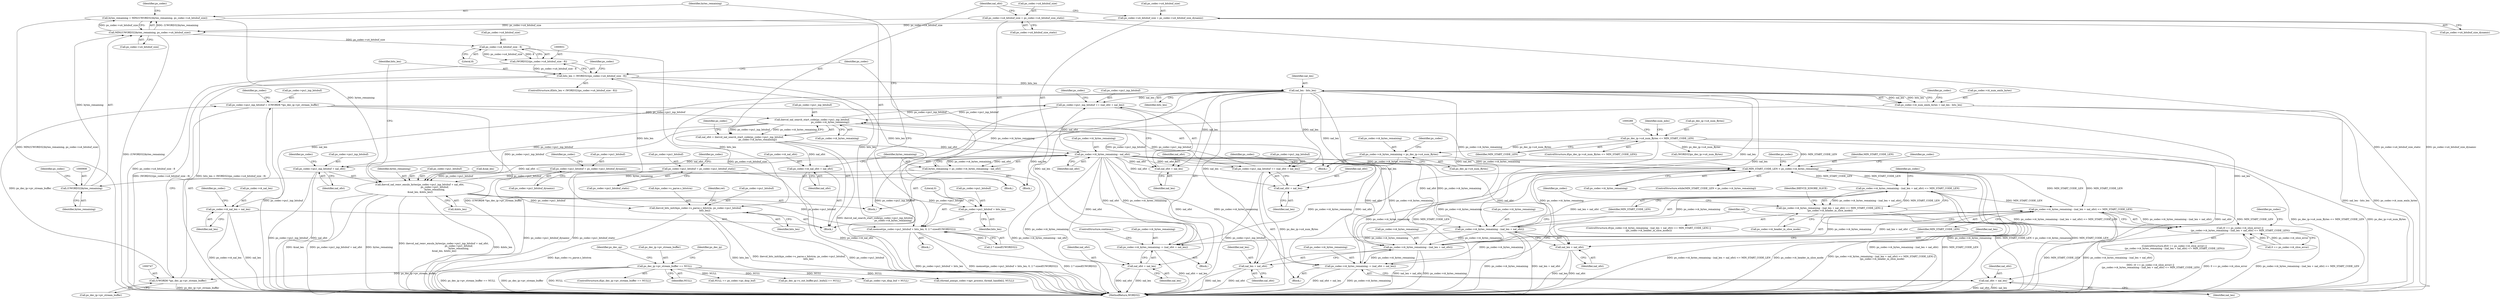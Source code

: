 digraph "0_Android_a33f6725d7e9f92330f995ce2dcf4faa33f6433f@API" {
"1000904" [label="(Call,bytes_remaining = MIN((UWORD32)bytes_remaining, ps_codec->u4_bitsbuf_size))"];
"1000906" [label="(Call,MIN((UWORD32)bytes_remaining, ps_codec->u4_bitsbuf_size))"];
"1000907" [label="(Call,(UWORD32)bytes_remaining)"];
"1000897" [label="(Call,bytes_remaining = ps_codec->i4_bytes_remaining - nal_ofst)"];
"1000899" [label="(Call,ps_codec->i4_bytes_remaining - nal_ofst)"];
"1000883" [label="(Call,ihevcd_nal_search_start_code(ps_codec->pu1_inp_bitsbuf,\n                                                ps_codec->i4_bytes_remaining))"];
"1001093" [label="(Call,ps_codec->pu1_inp_bitsbuf += (nal_ofst + nal_len))"];
"1000953" [label="(Call,nal_len - bits_len)"];
"1000928" [label="(Call,bits_len < (WORD32)(ps_codec->u4_bitsbuf_size - 8))"];
"1000961" [label="(Call,ihevcd_bits_init(&ps_codec->s_parse.s_bitstrm, ps_codec->pu1_bitsbuf,\n                         bits_len))"];
"1000913" [label="(Call,ihevcd_nal_remv_emuln_bytes(ps_codec->pu1_inp_bitsbuf + nal_ofst,\n                                        ps_codec->pu1_bitsbuf,\n                                        bytes_remaining,\n &nal_len, &bits_len))"];
"1000851" [label="(Call,ps_codec->pu1_bitsbuf = ps_codec->pu1_bitsbuf_dynamic)"];
"1000867" [label="(Call,ps_codec->pu1_bitsbuf = ps_codec->pu1_bitsbuf_static)"];
"1000904" [label="(Call,bytes_remaining = MIN((UWORD32)bytes_remaining, ps_codec->u4_bitsbuf_size))"];
"1000930" [label="(Call,(WORD32)(ps_codec->u4_bitsbuf_size - 8))"];
"1000932" [label="(Call,ps_codec->u4_bitsbuf_size - 8)"];
"1000742" [label="(Call,ps_codec->pu1_inp_bitsbuf = (UWORD8 *)ps_dec_ip->pv_stream_buffer)"];
"1000746" [label="(Call,(UWORD8 *)ps_dec_ip->pv_stream_buffer)"];
"1000259" [label="(Call,ps_dec_ip->pv_stream_buffer == NULL)"];
"1001140" [label="(Call,ps_codec->pu1_inp_bitsbuf += (nal_ofst + nal_len))"];
"1000783" [label="(Call,MIN_START_CODE_LEN < ps_codec->i4_bytes_remaining)"];
"1000280" [label="(Call,ps_dec_ip->u4_num_Bytes <= MIN_START_CODE_LEN)"];
"1001130" [label="(Call,ps_codec->i4_bytes_remaining - (nal_len + nal_ofst) <= MIN_START_CODE_LEN)"];
"1001131" [label="(Call,ps_codec->i4_bytes_remaining - (nal_len + nal_ofst))"];
"1000998" [label="(Call,ps_codec->i4_bytes_remaining - (nal_len + nal_ofst))"];
"1000997" [label="(Call,ps_codec->i4_bytes_remaining - (nal_len + nal_ofst) <= MIN_START_CODE_LEN)"];
"1001147" [label="(Call,ps_codec->i4_bytes_remaining -= (nal_ofst + nal_len))"];
"1001100" [label="(Call,ps_codec->i4_bytes_remaining -= (nal_ofst + nal_len))"];
"1000735" [label="(Call,ps_codec->i4_bytes_remaining = ps_dec_ip->u4_num_Bytes)"];
"1000881" [label="(Call,nal_ofst = ihevcd_nal_search_start_code(ps_codec->pu1_inp_bitsbuf,\n                                                ps_codec->i4_bytes_remaining))"];
"1000858" [label="(Call,ps_codec->u4_bitsbuf_size = ps_codec->u4_bitsbuf_size_dynamic)"];
"1000874" [label="(Call,ps_codec->u4_bitsbuf_size = ps_codec->u4_bitsbuf_size_static)"];
"1000938" [label="(Call,memset(ps_codec->pu1_bitsbuf + bits_len, 0, 2 * sizeof(UWORD32)))"];
"1000939" [label="(Call,ps_codec->pu1_bitsbuf + bits_len)"];
"1000949" [label="(Call,ps_codec->i4_num_emln_bytes = nal_len - bits_len)"];
"1000956" [label="(Call,ps_codec->i4_nal_len = nal_len)"];
"1000890" [label="(Call,ps_codec->i4_nal_ofst = nal_ofst)"];
"1000914" [label="(Call,ps_codec->pu1_inp_bitsbuf + nal_ofst)"];
"1001002" [label="(Call,nal_len + nal_ofst)"];
"1001097" [label="(Call,nal_ofst + nal_len)"];
"1001104" [label="(Call,nal_ofst + nal_len)"];
"1001124" [label="(Call,(0 == ps_codec->i4_slice_error) ||\n (ps_codec->i4_bytes_remaining - (nal_len + nal_ofst) <= MIN_START_CODE_LEN))"];
"1001135" [label="(Call,nal_len + nal_ofst)"];
"1001144" [label="(Call,nal_ofst + nal_len)"];
"1001151" [label="(Call,nal_ofst + nal_len)"];
"1000996" [label="(Call,(ps_codec->i4_bytes_remaining - (nal_len + nal_ofst) <= MIN_START_CODE_LEN) ||\n (ps_codec->i4_header_in_slice_mode))"];
"1001093" [label="(Call,ps_codec->pu1_inp_bitsbuf += (nal_ofst + nal_len))"];
"1000754" [label="(Identifier,ps_codec)"];
"1001138" [label="(Identifier,MIN_START_CODE_LEN)"];
"1000911" [label="(Identifier,ps_codec)"];
"1000936" [label="(Literal,8)"];
"1001140" [label="(Call,ps_codec->pu1_inp_bitsbuf += (nal_ofst + nal_len))"];
"1001003" [label="(Identifier,nal_len)"];
"1000961" [label="(Call,ihevcd_bits_init(&ps_codec->s_parse.s_bitstrm, ps_codec->pu1_bitsbuf,\n                         bits_len))"];
"1000916" [label="(Identifier,ps_codec)"];
"1000263" [label="(Identifier,NULL)"];
"1000943" [label="(Identifier,bits_len)"];
"1000783" [label="(Call,MIN_START_CODE_LEN < ps_codec->i4_bytes_remaining)"];
"1000995" [label="(ControlStructure,if((ps_codec->i4_bytes_remaining - (nal_len + nal_ofst) <= MIN_START_CODE_LEN) ||\n (ps_codec->i4_header_in_slice_mode)))"];
"1001005" [label="(Identifier,MIN_START_CODE_LEN)"];
"1000859" [label="(Call,ps_codec->u4_bitsbuf_size)"];
"1001149" [label="(Identifier,ps_codec)"];
"1001131" [label="(Call,ps_codec->i4_bytes_remaining - (nal_len + nal_ofst))"];
"1000900" [label="(Call,ps_codec->i4_bytes_remaining)"];
"1001145" [label="(Identifier,nal_ofst)"];
"1001144" [label="(Call,nal_ofst + nal_len)"];
"1001101" [label="(Call,ps_codec->i4_bytes_remaining)"];
"1001123" [label="(ControlStructure,if((0 == ps_codec->i4_slice_error) ||\n (ps_codec->i4_bytes_remaining - (nal_len + nal_ofst) <= MIN_START_CODE_LEN)))"];
"1000973" [label="(Identifier,ret)"];
"1000971" [label="(Identifier,bits_len)"];
"1001153" [label="(Identifier,nal_len)"];
"1000788" [label="(Block,)"];
"1000260" [label="(Call,ps_dec_ip->pv_stream_buffer)"];
"1000950" [label="(Call,ps_codec->i4_num_emln_bytes)"];
"1001100" [label="(Call,ps_codec->i4_bytes_remaining -= (nal_ofst + nal_len))"];
"1000739" [label="(Call,ps_dec_ip->u4_num_Bytes)"];
"1000284" [label="(Identifier,MIN_START_CODE_LEN)"];
"1000852" [label="(Call,ps_codec->pu1_bitsbuf)"];
"1000884" [label="(Call,ps_codec->pu1_inp_bitsbuf)"];
"1001124" [label="(Call,(0 == ps_codec->i4_slice_error) ||\n (ps_codec->i4_bytes_remaining - (nal_len + nal_ofst) <= MIN_START_CODE_LEN))"];
"1001107" [label="(ControlStructure,continue;)"];
"1000953" [label="(Call,nal_len - bits_len)"];
"1000736" [label="(Call,ps_codec->i4_bytes_remaining)"];
"1001094" [label="(Call,ps_codec->pu1_inp_bitsbuf)"];
"1000670" [label="(Call,NULL == ps_codec->ps_disp_buf)"];
"1000785" [label="(Call,ps_codec->i4_bytes_remaining)"];
"1000939" [label="(Call,ps_codec->pu1_bitsbuf + bits_len)"];
"1000968" [label="(Call,ps_codec->pu1_bitsbuf)"];
"1000259" [label="(Call,ps_dec_ip->pv_stream_buffer == NULL)"];
"1000891" [label="(Call,ps_codec->i4_nal_ofst)"];
"1000883" [label="(Call,ihevcd_nal_search_start_code(ps_codec->pu1_inp_bitsbuf,\n                                                ps_codec->i4_bytes_remaining))"];
"1000746" [label="(Call,(UWORD8 *)ps_dec_ip->pv_stream_buffer)"];
"1000905" [label="(Identifier,bytes_remaining)"];
"1000933" [label="(Call,ps_codec->u4_bitsbuf_size)"];
"1001125" [label="(Call,0 == ps_codec->i4_slice_error)"];
"1000403" [label="(Call,ps_dec_ip->s_out_buffer.pu1_bufs[i] == NULL)"];
"1001098" [label="(Identifier,nal_ofst)"];
"1000919" [label="(Call,ps_codec->pu1_bitsbuf)"];
"1000851" [label="(Call,ps_codec->pu1_bitsbuf = ps_codec->pu1_bitsbuf_dynamic)"];
"1000855" [label="(Call,ps_codec->pu1_bitsbuf_dynamic)"];
"1000279" [label="(ControlStructure,if(ps_dec_ip->u4_num_Bytes <= MIN_START_CODE_LEN))"];
"1001148" [label="(Call,ps_codec->i4_bytes_remaining)"];
"1000282" [label="(Identifier,ps_dec_ip)"];
"1001142" [label="(Identifier,ps_codec)"];
"1000998" [label="(Call,ps_codec->i4_bytes_remaining - (nal_len + nal_ofst))"];
"1000742" [label="(Call,ps_codec->pu1_inp_bitsbuf = (UWORD8 *)ps_dec_ip->pv_stream_buffer)"];
"1000895" [label="(Block,)"];
"1001141" [label="(Call,ps_codec->pu1_inp_bitsbuf)"];
"1001147" [label="(Call,ps_codec->i4_bytes_remaining -= (nal_ofst + nal_len))"];
"1000874" [label="(Call,ps_codec->u4_bitsbuf_size = ps_codec->u4_bitsbuf_size_static)"];
"1000906" [label="(Call,MIN((UWORD32)bytes_remaining, ps_codec->u4_bitsbuf_size))"];
"1000784" [label="(Identifier,MIN_START_CODE_LEN)"];
"1000944" [label="(Literal,0)"];
"1000915" [label="(Call,ps_codec->pu1_inp_bitsbuf)"];
"1001156" [label="(Identifier,ret)"];
"1001014" [label="(Identifier,ps_codec)"];
"1001132" [label="(Call,ps_codec->i4_bytes_remaining)"];
"1000945" [label="(Call,2 * sizeof(UWORD32))"];
"1000768" [label="(Call,ps_codec->ps_disp_buf = NULL)"];
"1000875" [label="(Call,ps_codec->u4_bitsbuf_size)"];
"1001002" [label="(Call,nal_len + nal_ofst)"];
"1001219" [label="(Identifier,ps_codec)"];
"1000941" [label="(Identifier,ps_codec)"];
"1000882" [label="(Identifier,nal_ofst)"];
"1001106" [label="(Identifier,nal_len)"];
"1001007" [label="(Identifier,ps_codec)"];
"1000920" [label="(Identifier,ps_codec)"];
"1000892" [label="(Identifier,ps_codec)"];
"1000928" [label="(Call,bits_len < (WORD32)(ps_codec->u4_bitsbuf_size - 8))"];
"1000929" [label="(Identifier,bits_len)"];
"1000957" [label="(Call,ps_codec->i4_nal_len)"];
"1000997" [label="(Call,ps_codec->i4_bytes_remaining - (nal_len + nal_ofst) <= MIN_START_CODE_LEN)"];
"1000925" [label="(Call,&bits_len)"];
"1001787" [label="(Call,ithread_join(ps_codec->apv_process_thread_handle[i], NULL))"];
"1000923" [label="(Call,&nal_len)"];
"1000258" [label="(ControlStructure,if(ps_dec_ip->pv_stream_buffer == NULL))"];
"1000324" [label="(Identifier,num_mbs)"];
"1000867" [label="(Call,ps_codec->pu1_bitsbuf = ps_codec->pu1_bitsbuf_static)"];
"1000918" [label="(Identifier,nal_ofst)"];
"1001075" [label="(Identifier,IHEVCD_IGNORE_SLICE)"];
"1001135" [label="(Call,nal_len + nal_ofst)"];
"1001130" [label="(Call,ps_codec->i4_bytes_remaining - (nal_len + nal_ofst) <= MIN_START_CODE_LEN)"];
"1000914" [label="(Call,ps_codec->pu1_inp_bitsbuf + nal_ofst)"];
"1000897" [label="(Call,bytes_remaining = ps_codec->i4_bytes_remaining - nal_ofst)"];
"1000288" [label="(Call,(WORD32)ps_dec_ip->u4_num_Bytes)"];
"1001104" [label="(Call,nal_ofst + nal_len)"];
"1001906" [label="(MethodReturn,WORD32)"];
"1000744" [label="(Identifier,ps_codec)"];
"1000958" [label="(Identifier,ps_codec)"];
"1001139" [label="(Block,)"];
"1001097" [label="(Call,nal_ofst + nal_len)"];
"1001152" [label="(Identifier,nal_ofst)"];
"1000899" [label="(Call,ps_codec->i4_bytes_remaining - nal_ofst)"];
"1000862" [label="(Call,ps_codec->u4_bitsbuf_size_dynamic)"];
"1000922" [label="(Identifier,bytes_remaining)"];
"1000904" [label="(Call,bytes_remaining = MIN((UWORD32)bytes_remaining, ps_codec->u4_bitsbuf_size))"];
"1001151" [label="(Call,nal_ofst + nal_len)"];
"1000782" [label="(ControlStructure,while(MIN_START_CODE_LEN < ps_codec->i4_bytes_remaining))"];
"1000909" [label="(Identifier,bytes_remaining)"];
"1000940" [label="(Call,ps_codec->pu1_bitsbuf)"];
"1000881" [label="(Call,nal_ofst = ihevcd_nal_search_start_code(ps_codec->pu1_inp_bitsbuf,\n                                                ps_codec->i4_bytes_remaining))"];
"1000960" [label="(Identifier,nal_len)"];
"1000955" [label="(Identifier,bits_len)"];
"1000866" [label="(Block,)"];
"1000903" [label="(Identifier,nal_ofst)"];
"1000887" [label="(Call,ps_codec->i4_bytes_remaining)"];
"1001146" [label="(Identifier,nal_len)"];
"1000898" [label="(Identifier,bytes_remaining)"];
"1000280" [label="(Call,ps_dec_ip->u4_num_Bytes <= MIN_START_CODE_LEN)"];
"1000858" [label="(Call,ps_codec->u4_bitsbuf_size = ps_codec->u4_bitsbuf_size_dynamic)"];
"1000996" [label="(Call,(ps_codec->i4_bytes_remaining - (nal_len + nal_ofst) <= MIN_START_CODE_LEN) ||\n (ps_codec->i4_header_in_slice_mode))"];
"1000868" [label="(Call,ps_codec->pu1_bitsbuf)"];
"1000965" [label="(Identifier,ps_codec)"];
"1000144" [label="(Block,)"];
"1000913" [label="(Call,ihevcd_nal_remv_emuln_bytes(ps_codec->pu1_inp_bitsbuf + nal_ofst,\n                                        ps_codec->pu1_bitsbuf,\n                                        bytes_remaining,\n &nal_len, &bits_len))"];
"1001004" [label="(Identifier,nal_ofst)"];
"1001102" [label="(Identifier,ps_codec)"];
"1000890" [label="(Call,ps_codec->i4_nal_ofst = nal_ofst)"];
"1001077" [label="(Block,)"];
"1000932" [label="(Call,ps_codec->u4_bitsbuf_size - 8)"];
"1001136" [label="(Identifier,nal_len)"];
"1000999" [label="(Call,ps_codec->i4_bytes_remaining)"];
"1001006" [label="(Call,ps_codec->i4_header_in_slice_mode)"];
"1000748" [label="(Call,ps_dec_ip->pv_stream_buffer)"];
"1000860" [label="(Identifier,ps_codec)"];
"1000949" [label="(Call,ps_codec->i4_num_emln_bytes = nal_len - bits_len)"];
"1001137" [label="(Identifier,nal_ofst)"];
"1000954" [label="(Identifier,nal_len)"];
"1000743" [label="(Call,ps_codec->pu1_inp_bitsbuf)"];
"1000956" [label="(Call,ps_codec->i4_nal_len = nal_len)"];
"1000267" [label="(Identifier,ps_dec_op)"];
"1000871" [label="(Call,ps_codec->pu1_bitsbuf_static)"];
"1000930" [label="(Call,(WORD32)(ps_codec->u4_bitsbuf_size - 8))"];
"1001099" [label="(Identifier,nal_len)"];
"1000894" [label="(Identifier,nal_ofst)"];
"1000962" [label="(Call,&ps_codec->s_parse.s_bitstrm)"];
"1000735" [label="(Call,ps_codec->i4_bytes_remaining = ps_dec_ip->u4_num_Bytes)"];
"1000878" [label="(Call,ps_codec->u4_bitsbuf_size_static)"];
"1000938" [label="(Call,memset(ps_codec->pu1_bitsbuf + bits_len, 0, 2 * sizeof(UWORD32)))"];
"1000850" [label="(Block,)"];
"1000951" [label="(Identifier,ps_codec)"];
"1000281" [label="(Call,ps_dec_ip->u4_num_Bytes)"];
"1000794" [label="(Identifier,ps_codec)"];
"1001105" [label="(Identifier,nal_ofst)"];
"1000910" [label="(Call,ps_codec->u4_bitsbuf_size)"];
"1000876" [label="(Identifier,ps_codec)"];
"1000937" [label="(Block,)"];
"1000927" [label="(ControlStructure,if(bits_len < (WORD32)(ps_codec->u4_bitsbuf_size - 8)))"];
"1000907" [label="(Call,(UWORD32)bytes_remaining)"];
"1000904" -> "1000895"  [label="AST: "];
"1000904" -> "1000906"  [label="CFG: "];
"1000905" -> "1000904"  [label="AST: "];
"1000906" -> "1000904"  [label="AST: "];
"1000916" -> "1000904"  [label="CFG: "];
"1000904" -> "1001906"  [label="DDG: MIN((UWORD32)bytes_remaining, ps_codec->u4_bitsbuf_size)"];
"1000906" -> "1000904"  [label="DDG: (UWORD32)bytes_remaining"];
"1000906" -> "1000904"  [label="DDG: ps_codec->u4_bitsbuf_size"];
"1000904" -> "1000913"  [label="DDG: bytes_remaining"];
"1000906" -> "1000910"  [label="CFG: "];
"1000907" -> "1000906"  [label="AST: "];
"1000910" -> "1000906"  [label="AST: "];
"1000906" -> "1001906"  [label="DDG: (UWORD32)bytes_remaining"];
"1000907" -> "1000906"  [label="DDG: bytes_remaining"];
"1000858" -> "1000906"  [label="DDG: ps_codec->u4_bitsbuf_size"];
"1000874" -> "1000906"  [label="DDG: ps_codec->u4_bitsbuf_size"];
"1000906" -> "1000932"  [label="DDG: ps_codec->u4_bitsbuf_size"];
"1000907" -> "1000909"  [label="CFG: "];
"1000908" -> "1000907"  [label="AST: "];
"1000909" -> "1000907"  [label="AST: "];
"1000911" -> "1000907"  [label="CFG: "];
"1000897" -> "1000907"  [label="DDG: bytes_remaining"];
"1000897" -> "1000895"  [label="AST: "];
"1000897" -> "1000899"  [label="CFG: "];
"1000898" -> "1000897"  [label="AST: "];
"1000899" -> "1000897"  [label="AST: "];
"1000905" -> "1000897"  [label="CFG: "];
"1000897" -> "1001906"  [label="DDG: ps_codec->i4_bytes_remaining - nal_ofst"];
"1000899" -> "1000897"  [label="DDG: ps_codec->i4_bytes_remaining"];
"1000899" -> "1000897"  [label="DDG: nal_ofst"];
"1000899" -> "1000903"  [label="CFG: "];
"1000900" -> "1000899"  [label="AST: "];
"1000903" -> "1000899"  [label="AST: "];
"1000899" -> "1001906"  [label="DDG: ps_codec->i4_bytes_remaining"];
"1000899" -> "1000783"  [label="DDG: ps_codec->i4_bytes_remaining"];
"1000883" -> "1000899"  [label="DDG: ps_codec->i4_bytes_remaining"];
"1000881" -> "1000899"  [label="DDG: nal_ofst"];
"1000899" -> "1000913"  [label="DDG: nal_ofst"];
"1000899" -> "1000914"  [label="DDG: nal_ofst"];
"1000899" -> "1000998"  [label="DDG: ps_codec->i4_bytes_remaining"];
"1000899" -> "1000998"  [label="DDG: nal_ofst"];
"1000899" -> "1001002"  [label="DDG: nal_ofst"];
"1000899" -> "1001093"  [label="DDG: nal_ofst"];
"1000899" -> "1001097"  [label="DDG: nal_ofst"];
"1000899" -> "1001100"  [label="DDG: nal_ofst"];
"1000899" -> "1001100"  [label="DDG: ps_codec->i4_bytes_remaining"];
"1000899" -> "1001104"  [label="DDG: nal_ofst"];
"1000899" -> "1001131"  [label="DDG: ps_codec->i4_bytes_remaining"];
"1000899" -> "1001131"  [label="DDG: nal_ofst"];
"1000899" -> "1001135"  [label="DDG: nal_ofst"];
"1000899" -> "1001140"  [label="DDG: nal_ofst"];
"1000899" -> "1001144"  [label="DDG: nal_ofst"];
"1000899" -> "1001147"  [label="DDG: nal_ofst"];
"1000899" -> "1001147"  [label="DDG: ps_codec->i4_bytes_remaining"];
"1000899" -> "1001151"  [label="DDG: nal_ofst"];
"1000883" -> "1000881"  [label="AST: "];
"1000883" -> "1000887"  [label="CFG: "];
"1000884" -> "1000883"  [label="AST: "];
"1000887" -> "1000883"  [label="AST: "];
"1000881" -> "1000883"  [label="CFG: "];
"1000883" -> "1000881"  [label="DDG: ps_codec->pu1_inp_bitsbuf"];
"1000883" -> "1000881"  [label="DDG: ps_codec->i4_bytes_remaining"];
"1001093" -> "1000883"  [label="DDG: ps_codec->pu1_inp_bitsbuf"];
"1000742" -> "1000883"  [label="DDG: ps_codec->pu1_inp_bitsbuf"];
"1001140" -> "1000883"  [label="DDG: ps_codec->pu1_inp_bitsbuf"];
"1000783" -> "1000883"  [label="DDG: ps_codec->i4_bytes_remaining"];
"1000883" -> "1000913"  [label="DDG: ps_codec->pu1_inp_bitsbuf"];
"1000883" -> "1000914"  [label="DDG: ps_codec->pu1_inp_bitsbuf"];
"1000883" -> "1001093"  [label="DDG: ps_codec->pu1_inp_bitsbuf"];
"1000883" -> "1001140"  [label="DDG: ps_codec->pu1_inp_bitsbuf"];
"1001093" -> "1001077"  [label="AST: "];
"1001093" -> "1001097"  [label="CFG: "];
"1001094" -> "1001093"  [label="AST: "];
"1001097" -> "1001093"  [label="AST: "];
"1001102" -> "1001093"  [label="CFG: "];
"1001093" -> "1001906"  [label="DDG: ps_codec->pu1_inp_bitsbuf"];
"1000953" -> "1001093"  [label="DDG: nal_len"];
"1000953" -> "1000949"  [label="AST: "];
"1000953" -> "1000955"  [label="CFG: "];
"1000954" -> "1000953"  [label="AST: "];
"1000955" -> "1000953"  [label="AST: "];
"1000949" -> "1000953"  [label="CFG: "];
"1000953" -> "1000949"  [label="DDG: nal_len"];
"1000953" -> "1000949"  [label="DDG: bits_len"];
"1000928" -> "1000953"  [label="DDG: bits_len"];
"1000953" -> "1000956"  [label="DDG: nal_len"];
"1000953" -> "1000961"  [label="DDG: bits_len"];
"1000953" -> "1000998"  [label="DDG: nal_len"];
"1000953" -> "1001002"  [label="DDG: nal_len"];
"1000953" -> "1001097"  [label="DDG: nal_len"];
"1000953" -> "1001100"  [label="DDG: nal_len"];
"1000953" -> "1001104"  [label="DDG: nal_len"];
"1000953" -> "1001131"  [label="DDG: nal_len"];
"1000953" -> "1001135"  [label="DDG: nal_len"];
"1000953" -> "1001140"  [label="DDG: nal_len"];
"1000953" -> "1001144"  [label="DDG: nal_len"];
"1000953" -> "1001147"  [label="DDG: nal_len"];
"1000953" -> "1001151"  [label="DDG: nal_len"];
"1000928" -> "1000927"  [label="AST: "];
"1000928" -> "1000930"  [label="CFG: "];
"1000929" -> "1000928"  [label="AST: "];
"1000930" -> "1000928"  [label="AST: "];
"1000941" -> "1000928"  [label="CFG: "];
"1000951" -> "1000928"  [label="CFG: "];
"1000928" -> "1001906"  [label="DDG: (WORD32)(ps_codec->u4_bitsbuf_size - 8)"];
"1000928" -> "1001906"  [label="DDG: bits_len < (WORD32)(ps_codec->u4_bitsbuf_size - 8)"];
"1000961" -> "1000928"  [label="DDG: bits_len"];
"1000930" -> "1000928"  [label="DDG: ps_codec->u4_bitsbuf_size - 8"];
"1000928" -> "1000938"  [label="DDG: bits_len"];
"1000928" -> "1000939"  [label="DDG: bits_len"];
"1000961" -> "1000788"  [label="AST: "];
"1000961" -> "1000971"  [label="CFG: "];
"1000962" -> "1000961"  [label="AST: "];
"1000968" -> "1000961"  [label="AST: "];
"1000971" -> "1000961"  [label="AST: "];
"1000973" -> "1000961"  [label="CFG: "];
"1000961" -> "1001906"  [label="DDG: &ps_codec->s_parse.s_bitstrm"];
"1000961" -> "1001906"  [label="DDG: bits_len"];
"1000961" -> "1001906"  [label="DDG: ihevcd_bits_init(&ps_codec->s_parse.s_bitstrm, ps_codec->pu1_bitsbuf,\n                         bits_len)"];
"1000961" -> "1001906"  [label="DDG: ps_codec->pu1_bitsbuf"];
"1000913" -> "1000961"  [label="DDG: ps_codec->pu1_bitsbuf"];
"1000913" -> "1000895"  [label="AST: "];
"1000913" -> "1000925"  [label="CFG: "];
"1000914" -> "1000913"  [label="AST: "];
"1000919" -> "1000913"  [label="AST: "];
"1000922" -> "1000913"  [label="AST: "];
"1000923" -> "1000913"  [label="AST: "];
"1000925" -> "1000913"  [label="AST: "];
"1000929" -> "1000913"  [label="CFG: "];
"1000913" -> "1001906"  [label="DDG: &bits_len"];
"1000913" -> "1001906"  [label="DDG: &nal_len"];
"1000913" -> "1001906"  [label="DDG: ps_codec->pu1_inp_bitsbuf + nal_ofst"];
"1000913" -> "1001906"  [label="DDG: bytes_remaining"];
"1000913" -> "1001906"  [label="DDG: ihevcd_nal_remv_emuln_bytes(ps_codec->pu1_inp_bitsbuf + nal_ofst,\n                                        ps_codec->pu1_bitsbuf,\n                                        bytes_remaining,\n &nal_len, &bits_len)"];
"1000851" -> "1000913"  [label="DDG: ps_codec->pu1_bitsbuf"];
"1000867" -> "1000913"  [label="DDG: ps_codec->pu1_bitsbuf"];
"1000913" -> "1000938"  [label="DDG: ps_codec->pu1_bitsbuf"];
"1000913" -> "1000939"  [label="DDG: ps_codec->pu1_bitsbuf"];
"1000851" -> "1000850"  [label="AST: "];
"1000851" -> "1000855"  [label="CFG: "];
"1000852" -> "1000851"  [label="AST: "];
"1000855" -> "1000851"  [label="AST: "];
"1000860" -> "1000851"  [label="CFG: "];
"1000851" -> "1001906"  [label="DDG: ps_codec->pu1_bitsbuf_dynamic"];
"1000867" -> "1000866"  [label="AST: "];
"1000867" -> "1000871"  [label="CFG: "];
"1000868" -> "1000867"  [label="AST: "];
"1000871" -> "1000867"  [label="AST: "];
"1000876" -> "1000867"  [label="CFG: "];
"1000867" -> "1001906"  [label="DDG: ps_codec->pu1_bitsbuf_static"];
"1000930" -> "1000932"  [label="CFG: "];
"1000931" -> "1000930"  [label="AST: "];
"1000932" -> "1000930"  [label="AST: "];
"1000930" -> "1001906"  [label="DDG: ps_codec->u4_bitsbuf_size - 8"];
"1000932" -> "1000930"  [label="DDG: ps_codec->u4_bitsbuf_size"];
"1000932" -> "1000930"  [label="DDG: 8"];
"1000932" -> "1000936"  [label="CFG: "];
"1000933" -> "1000932"  [label="AST: "];
"1000936" -> "1000932"  [label="AST: "];
"1000932" -> "1001906"  [label="DDG: ps_codec->u4_bitsbuf_size"];
"1000742" -> "1000144"  [label="AST: "];
"1000742" -> "1000746"  [label="CFG: "];
"1000743" -> "1000742"  [label="AST: "];
"1000746" -> "1000742"  [label="AST: "];
"1000754" -> "1000742"  [label="CFG: "];
"1000742" -> "1001906"  [label="DDG: (UWORD8 *)ps_dec_ip->pv_stream_buffer"];
"1000742" -> "1001906"  [label="DDG: ps_codec->pu1_inp_bitsbuf"];
"1000746" -> "1000742"  [label="DDG: ps_dec_ip->pv_stream_buffer"];
"1000746" -> "1000748"  [label="CFG: "];
"1000747" -> "1000746"  [label="AST: "];
"1000748" -> "1000746"  [label="AST: "];
"1000746" -> "1001906"  [label="DDG: ps_dec_ip->pv_stream_buffer"];
"1000259" -> "1000746"  [label="DDG: ps_dec_ip->pv_stream_buffer"];
"1000259" -> "1000258"  [label="AST: "];
"1000259" -> "1000263"  [label="CFG: "];
"1000260" -> "1000259"  [label="AST: "];
"1000263" -> "1000259"  [label="AST: "];
"1000267" -> "1000259"  [label="CFG: "];
"1000282" -> "1000259"  [label="CFG: "];
"1000259" -> "1001906"  [label="DDG: ps_dec_ip->pv_stream_buffer == NULL"];
"1000259" -> "1001906"  [label="DDG: ps_dec_ip->pv_stream_buffer"];
"1000259" -> "1001906"  [label="DDG: NULL"];
"1000259" -> "1000403"  [label="DDG: NULL"];
"1000259" -> "1000670"  [label="DDG: NULL"];
"1000259" -> "1000768"  [label="DDG: NULL"];
"1000259" -> "1001787"  [label="DDG: NULL"];
"1001140" -> "1001139"  [label="AST: "];
"1001140" -> "1001144"  [label="CFG: "];
"1001141" -> "1001140"  [label="AST: "];
"1001144" -> "1001140"  [label="AST: "];
"1001149" -> "1001140"  [label="CFG: "];
"1001140" -> "1001906"  [label="DDG: ps_codec->pu1_inp_bitsbuf"];
"1000783" -> "1000782"  [label="AST: "];
"1000783" -> "1000785"  [label="CFG: "];
"1000784" -> "1000783"  [label="AST: "];
"1000785" -> "1000783"  [label="AST: "];
"1000794" -> "1000783"  [label="CFG: "];
"1001219" -> "1000783"  [label="CFG: "];
"1000783" -> "1001906"  [label="DDG: ps_codec->i4_bytes_remaining"];
"1000783" -> "1001906"  [label="DDG: MIN_START_CODE_LEN < ps_codec->i4_bytes_remaining"];
"1000783" -> "1001906"  [label="DDG: MIN_START_CODE_LEN"];
"1000280" -> "1000783"  [label="DDG: MIN_START_CODE_LEN"];
"1001130" -> "1000783"  [label="DDG: MIN_START_CODE_LEN"];
"1000997" -> "1000783"  [label="DDG: MIN_START_CODE_LEN"];
"1001147" -> "1000783"  [label="DDG: ps_codec->i4_bytes_remaining"];
"1000998" -> "1000783"  [label="DDG: ps_codec->i4_bytes_remaining"];
"1001131" -> "1000783"  [label="DDG: ps_codec->i4_bytes_remaining"];
"1001100" -> "1000783"  [label="DDG: ps_codec->i4_bytes_remaining"];
"1000735" -> "1000783"  [label="DDG: ps_codec->i4_bytes_remaining"];
"1000783" -> "1000997"  [label="DDG: MIN_START_CODE_LEN"];
"1000783" -> "1001130"  [label="DDG: MIN_START_CODE_LEN"];
"1000280" -> "1000279"  [label="AST: "];
"1000280" -> "1000284"  [label="CFG: "];
"1000281" -> "1000280"  [label="AST: "];
"1000284" -> "1000280"  [label="AST: "];
"1000289" -> "1000280"  [label="CFG: "];
"1000324" -> "1000280"  [label="CFG: "];
"1000280" -> "1001906"  [label="DDG: MIN_START_CODE_LEN"];
"1000280" -> "1001906"  [label="DDG: ps_dec_ip->u4_num_Bytes <= MIN_START_CODE_LEN"];
"1000280" -> "1001906"  [label="DDG: ps_dec_ip->u4_num_Bytes"];
"1000280" -> "1000288"  [label="DDG: ps_dec_ip->u4_num_Bytes"];
"1000280" -> "1000735"  [label="DDG: ps_dec_ip->u4_num_Bytes"];
"1001130" -> "1001124"  [label="AST: "];
"1001130" -> "1001138"  [label="CFG: "];
"1001131" -> "1001130"  [label="AST: "];
"1001138" -> "1001130"  [label="AST: "];
"1001124" -> "1001130"  [label="CFG: "];
"1001130" -> "1001906"  [label="DDG: MIN_START_CODE_LEN"];
"1001130" -> "1001906"  [label="DDG: ps_codec->i4_bytes_remaining - (nal_len + nal_ofst)"];
"1001130" -> "1001124"  [label="DDG: ps_codec->i4_bytes_remaining - (nal_len + nal_ofst)"];
"1001130" -> "1001124"  [label="DDG: MIN_START_CODE_LEN"];
"1001131" -> "1001130"  [label="DDG: ps_codec->i4_bytes_remaining"];
"1001131" -> "1001130"  [label="DDG: nal_len + nal_ofst"];
"1000997" -> "1001130"  [label="DDG: MIN_START_CODE_LEN"];
"1001131" -> "1001135"  [label="CFG: "];
"1001132" -> "1001131"  [label="AST: "];
"1001135" -> "1001131"  [label="AST: "];
"1001138" -> "1001131"  [label="CFG: "];
"1001131" -> "1001906"  [label="DDG: nal_len + nal_ofst"];
"1001131" -> "1001906"  [label="DDG: ps_codec->i4_bytes_remaining"];
"1000998" -> "1001131"  [label="DDG: ps_codec->i4_bytes_remaining"];
"1001131" -> "1001147"  [label="DDG: ps_codec->i4_bytes_remaining"];
"1000998" -> "1000997"  [label="AST: "];
"1000998" -> "1001002"  [label="CFG: "];
"1000999" -> "1000998"  [label="AST: "];
"1001002" -> "1000998"  [label="AST: "];
"1001005" -> "1000998"  [label="CFG: "];
"1000998" -> "1001906"  [label="DDG: ps_codec->i4_bytes_remaining"];
"1000998" -> "1001906"  [label="DDG: nal_len + nal_ofst"];
"1000998" -> "1000997"  [label="DDG: ps_codec->i4_bytes_remaining"];
"1000998" -> "1000997"  [label="DDG: nal_len + nal_ofst"];
"1000998" -> "1001100"  [label="DDG: ps_codec->i4_bytes_remaining"];
"1000998" -> "1001147"  [label="DDG: ps_codec->i4_bytes_remaining"];
"1000997" -> "1000996"  [label="AST: "];
"1000997" -> "1001005"  [label="CFG: "];
"1001005" -> "1000997"  [label="AST: "];
"1001007" -> "1000997"  [label="CFG: "];
"1000996" -> "1000997"  [label="CFG: "];
"1000997" -> "1001906"  [label="DDG: ps_codec->i4_bytes_remaining - (nal_len + nal_ofst)"];
"1000997" -> "1001906"  [label="DDG: MIN_START_CODE_LEN"];
"1000997" -> "1000996"  [label="DDG: ps_codec->i4_bytes_remaining - (nal_len + nal_ofst)"];
"1000997" -> "1000996"  [label="DDG: MIN_START_CODE_LEN"];
"1001147" -> "1001139"  [label="AST: "];
"1001147" -> "1001151"  [label="CFG: "];
"1001148" -> "1001147"  [label="AST: "];
"1001151" -> "1001147"  [label="AST: "];
"1001156" -> "1001147"  [label="CFG: "];
"1001147" -> "1001906"  [label="DDG: nal_ofst + nal_len"];
"1001147" -> "1001906"  [label="DDG: ps_codec->i4_bytes_remaining"];
"1001100" -> "1001077"  [label="AST: "];
"1001100" -> "1001104"  [label="CFG: "];
"1001101" -> "1001100"  [label="AST: "];
"1001104" -> "1001100"  [label="AST: "];
"1001107" -> "1001100"  [label="CFG: "];
"1001100" -> "1001906"  [label="DDG: nal_ofst + nal_len"];
"1000735" -> "1000144"  [label="AST: "];
"1000735" -> "1000739"  [label="CFG: "];
"1000736" -> "1000735"  [label="AST: "];
"1000739" -> "1000735"  [label="AST: "];
"1000744" -> "1000735"  [label="CFG: "];
"1000735" -> "1001906"  [label="DDG: ps_dec_ip->u4_num_Bytes"];
"1000881" -> "1000788"  [label="AST: "];
"1000882" -> "1000881"  [label="AST: "];
"1000892" -> "1000881"  [label="CFG: "];
"1000881" -> "1001906"  [label="DDG: ihevcd_nal_search_start_code(ps_codec->pu1_inp_bitsbuf,\n                                                ps_codec->i4_bytes_remaining)"];
"1000881" -> "1000890"  [label="DDG: nal_ofst"];
"1000858" -> "1000850"  [label="AST: "];
"1000858" -> "1000862"  [label="CFG: "];
"1000859" -> "1000858"  [label="AST: "];
"1000862" -> "1000858"  [label="AST: "];
"1000882" -> "1000858"  [label="CFG: "];
"1000858" -> "1001906"  [label="DDG: ps_codec->u4_bitsbuf_size_dynamic"];
"1000874" -> "1000866"  [label="AST: "];
"1000874" -> "1000878"  [label="CFG: "];
"1000875" -> "1000874"  [label="AST: "];
"1000878" -> "1000874"  [label="AST: "];
"1000882" -> "1000874"  [label="CFG: "];
"1000874" -> "1001906"  [label="DDG: ps_codec->u4_bitsbuf_size_static"];
"1000938" -> "1000937"  [label="AST: "];
"1000938" -> "1000945"  [label="CFG: "];
"1000939" -> "1000938"  [label="AST: "];
"1000944" -> "1000938"  [label="AST: "];
"1000945" -> "1000938"  [label="AST: "];
"1000951" -> "1000938"  [label="CFG: "];
"1000938" -> "1001906"  [label="DDG: ps_codec->pu1_bitsbuf + bits_len"];
"1000938" -> "1001906"  [label="DDG: memset(ps_codec->pu1_bitsbuf + bits_len, 0, 2 * sizeof(UWORD32))"];
"1000938" -> "1001906"  [label="DDG: 2 * sizeof(UWORD32)"];
"1000945" -> "1000938"  [label="DDG: 2"];
"1000939" -> "1000943"  [label="CFG: "];
"1000940" -> "1000939"  [label="AST: "];
"1000943" -> "1000939"  [label="AST: "];
"1000944" -> "1000939"  [label="CFG: "];
"1000949" -> "1000788"  [label="AST: "];
"1000950" -> "1000949"  [label="AST: "];
"1000958" -> "1000949"  [label="CFG: "];
"1000949" -> "1001906"  [label="DDG: nal_len - bits_len"];
"1000949" -> "1001906"  [label="DDG: ps_codec->i4_num_emln_bytes"];
"1000956" -> "1000788"  [label="AST: "];
"1000956" -> "1000960"  [label="CFG: "];
"1000957" -> "1000956"  [label="AST: "];
"1000960" -> "1000956"  [label="AST: "];
"1000965" -> "1000956"  [label="CFG: "];
"1000956" -> "1001906"  [label="DDG: ps_codec->i4_nal_len"];
"1000956" -> "1001906"  [label="DDG: nal_len"];
"1000890" -> "1000788"  [label="AST: "];
"1000890" -> "1000894"  [label="CFG: "];
"1000891" -> "1000890"  [label="AST: "];
"1000894" -> "1000890"  [label="AST: "];
"1000898" -> "1000890"  [label="CFG: "];
"1000890" -> "1001906"  [label="DDG: ps_codec->i4_nal_ofst"];
"1000914" -> "1000918"  [label="CFG: "];
"1000915" -> "1000914"  [label="AST: "];
"1000918" -> "1000914"  [label="AST: "];
"1000920" -> "1000914"  [label="CFG: "];
"1000914" -> "1001906"  [label="DDG: nal_ofst"];
"1000914" -> "1001906"  [label="DDG: ps_codec->pu1_inp_bitsbuf"];
"1001002" -> "1001004"  [label="CFG: "];
"1001003" -> "1001002"  [label="AST: "];
"1001004" -> "1001002"  [label="AST: "];
"1001002" -> "1001906"  [label="DDG: nal_len"];
"1001002" -> "1001906"  [label="DDG: nal_ofst"];
"1001097" -> "1001099"  [label="CFG: "];
"1001098" -> "1001097"  [label="AST: "];
"1001099" -> "1001097"  [label="AST: "];
"1001104" -> "1001106"  [label="CFG: "];
"1001105" -> "1001104"  [label="AST: "];
"1001106" -> "1001104"  [label="AST: "];
"1001104" -> "1001906"  [label="DDG: nal_ofst"];
"1001104" -> "1001906"  [label="DDG: nal_len"];
"1001124" -> "1001123"  [label="AST: "];
"1001124" -> "1001125"  [label="CFG: "];
"1001125" -> "1001124"  [label="AST: "];
"1001142" -> "1001124"  [label="CFG: "];
"1001156" -> "1001124"  [label="CFG: "];
"1001124" -> "1001906"  [label="DDG: ps_codec->i4_bytes_remaining - (nal_len + nal_ofst) <= MIN_START_CODE_LEN"];
"1001124" -> "1001906"  [label="DDG: (0 == ps_codec->i4_slice_error) ||\n (ps_codec->i4_bytes_remaining - (nal_len + nal_ofst) <= MIN_START_CODE_LEN)"];
"1001124" -> "1001906"  [label="DDG: 0 == ps_codec->i4_slice_error"];
"1001125" -> "1001124"  [label="DDG: 0"];
"1001125" -> "1001124"  [label="DDG: ps_codec->i4_slice_error"];
"1000996" -> "1001124"  [label="DDG: ps_codec->i4_bytes_remaining - (nal_len + nal_ofst) <= MIN_START_CODE_LEN"];
"1001135" -> "1001137"  [label="CFG: "];
"1001136" -> "1001135"  [label="AST: "];
"1001137" -> "1001135"  [label="AST: "];
"1001135" -> "1001906"  [label="DDG: nal_ofst"];
"1001135" -> "1001906"  [label="DDG: nal_len"];
"1001144" -> "1001146"  [label="CFG: "];
"1001145" -> "1001144"  [label="AST: "];
"1001146" -> "1001144"  [label="AST: "];
"1001151" -> "1001153"  [label="CFG: "];
"1001152" -> "1001151"  [label="AST: "];
"1001153" -> "1001151"  [label="AST: "];
"1001151" -> "1001906"  [label="DDG: nal_ofst"];
"1001151" -> "1001906"  [label="DDG: nal_len"];
"1000996" -> "1000995"  [label="AST: "];
"1000996" -> "1001006"  [label="CFG: "];
"1001006" -> "1000996"  [label="AST: "];
"1001014" -> "1000996"  [label="CFG: "];
"1001075" -> "1000996"  [label="CFG: "];
"1000996" -> "1001906"  [label="DDG: (ps_codec->i4_bytes_remaining - (nal_len + nal_ofst) <= MIN_START_CODE_LEN) ||\n (ps_codec->i4_header_in_slice_mode)"];
"1000996" -> "1001906"  [label="DDG: ps_codec->i4_bytes_remaining - (nal_len + nal_ofst) <= MIN_START_CODE_LEN"];
"1000996" -> "1001906"  [label="DDG: ps_codec->i4_header_in_slice_mode"];
}
